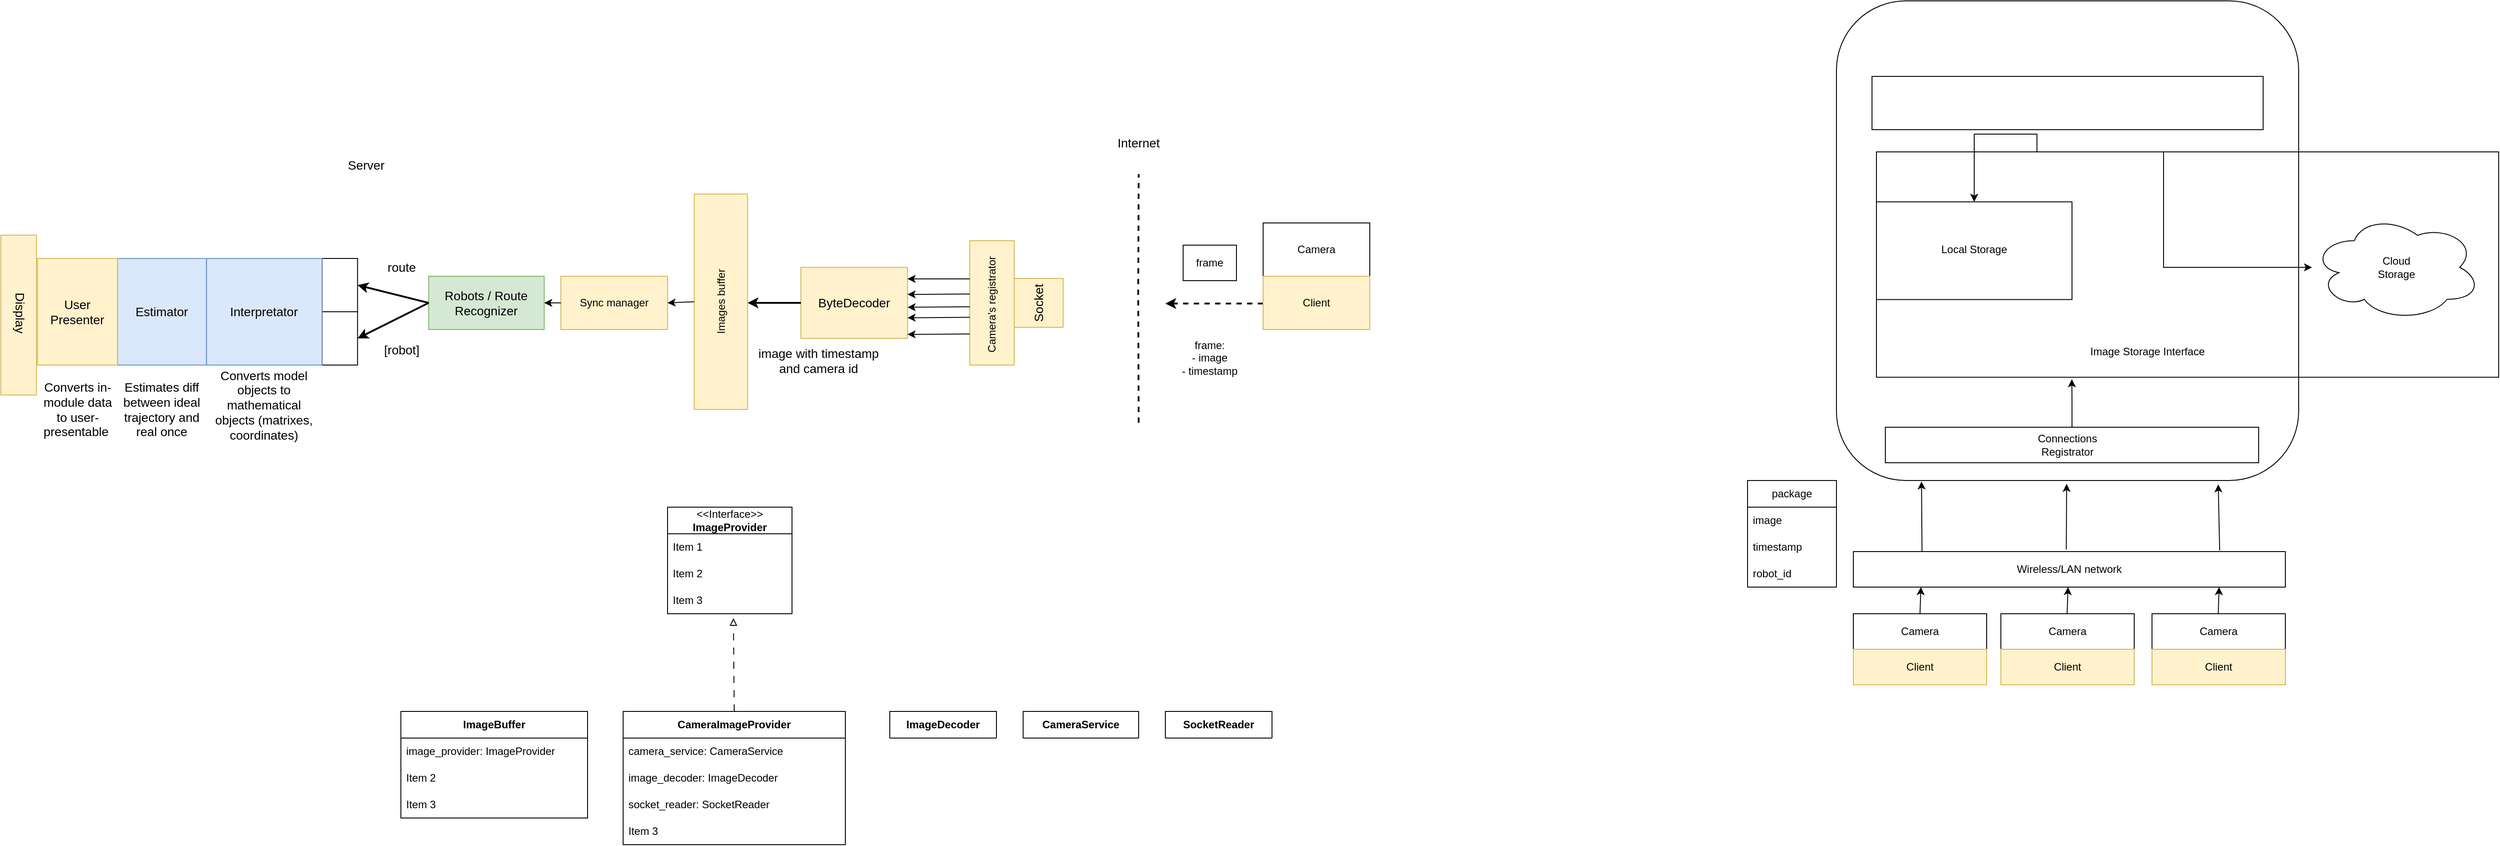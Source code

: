 <mxfile version="21.1.2" type="github">
  <diagram id="1c3a3Ne5sWxcKdT_-n9J" name="Page-1">
    <mxGraphModel dx="2261" dy="1996" grid="1" gridSize="10" guides="1" tooltips="1" connect="1" arrows="1" fold="1" page="1" pageScale="1" pageWidth="827" pageHeight="1169" math="0" shadow="0">
      <root>
        <mxCell id="0" />
        <mxCell id="1" parent="0" />
        <mxCell id="gdSRfwR2-Zda05xjYu1--1" value="Camera" style="rounded=0;whiteSpace=wrap;html=1;" parent="1" vertex="1">
          <mxGeometry x="840" y="230" width="120" height="60" as="geometry" />
        </mxCell>
        <mxCell id="gdSRfwR2-Zda05xjYu1--2" value="" style="endArrow=none;dashed=1;html=1;rounded=0;strokeWidth=2;" parent="1" edge="1">
          <mxGeometry width="50" height="50" relative="1" as="geometry">
            <mxPoint x="700" y="455" as="sourcePoint" />
            <mxPoint x="700" y="175" as="targetPoint" />
            <Array as="points">
              <mxPoint x="699.5" y="311.25" />
            </Array>
          </mxGeometry>
        </mxCell>
        <mxCell id="gdSRfwR2-Zda05xjYu1--3" value="Internet" style="text;html=1;strokeColor=none;fillColor=none;align=center;verticalAlign=middle;whiteSpace=wrap;rounded=0;fontSize=14;" parent="1" vertex="1">
          <mxGeometry x="670" y="125" width="60" height="30" as="geometry" />
        </mxCell>
        <mxCell id="gdSRfwR2-Zda05xjYu1--4" value="Socket" style="whiteSpace=wrap;html=1;aspect=fixed;fontSize=14;fillColor=#fff2cc;rotation=-90;strokeColor=#d6b656;" parent="1" vertex="1">
          <mxGeometry x="560" y="292.5" width="55" height="55" as="geometry" />
        </mxCell>
        <mxCell id="gdSRfwR2-Zda05xjYu1--6" value="Server" style="text;html=1;strokeColor=none;fillColor=none;align=center;verticalAlign=middle;whiteSpace=wrap;rounded=0;fontSize=14;" parent="1" vertex="1">
          <mxGeometry x="-198.75" y="150" width="60" height="30" as="geometry" />
        </mxCell>
        <mxCell id="gdSRfwR2-Zda05xjYu1--7" value="" style="endArrow=classic;html=1;strokeWidth=2;fontSize=14;rounded=0;dashed=1;" parent="1" edge="1">
          <mxGeometry width="50" height="50" relative="1" as="geometry">
            <mxPoint x="840" y="320.75" as="sourcePoint" />
            <mxPoint x="730" y="320.75" as="targetPoint" />
            <Array as="points">
              <mxPoint x="780" y="320.75" />
            </Array>
          </mxGeometry>
        </mxCell>
        <mxCell id="gdSRfwR2-Zda05xjYu1--9" value="ByteDecoder" style="rounded=0;whiteSpace=wrap;html=1;fontSize=14;fillColor=#fff2cc;strokeColor=#d6b656;" parent="1" vertex="1">
          <mxGeometry x="320" y="280" width="120" height="80" as="geometry" />
        </mxCell>
        <mxCell id="gdSRfwR2-Zda05xjYu1--10" style="edgeStyle=orthogonalEdgeStyle;rounded=0;orthogonalLoop=1;jettySize=auto;html=1;exitX=0.5;exitY=1;exitDx=0;exitDy=0;dashed=1;strokeWidth=2;fontSize=14;" parent="1" source="gdSRfwR2-Zda05xjYu1--9" target="gdSRfwR2-Zda05xjYu1--9" edge="1">
          <mxGeometry relative="1" as="geometry" />
        </mxCell>
        <mxCell id="gdSRfwR2-Zda05xjYu1--14" value="" style="endArrow=classic;html=1;rounded=0;strokeWidth=2;fontSize=14;exitX=0;exitY=0.5;exitDx=0;exitDy=0;" parent="1" source="gdSRfwR2-Zda05xjYu1--9" edge="1">
          <mxGeometry width="50" height="50" relative="1" as="geometry">
            <mxPoint x="110" y="350" as="sourcePoint" />
            <mxPoint x="260" y="320" as="targetPoint" />
          </mxGeometry>
        </mxCell>
        <mxCell id="gdSRfwR2-Zda05xjYu1--15" value="Robots&amp;nbsp;/ Route&lt;br&gt;Recognizer" style="rounded=0;whiteSpace=wrap;html=1;fontSize=14;fillColor=#d5e8d4;strokeColor=#82b366;" parent="1" vertex="1">
          <mxGeometry x="-98.75" y="290" width="130" height="60" as="geometry" />
        </mxCell>
        <mxCell id="gdSRfwR2-Zda05xjYu1--16" value="image with timestamp and camera id" style="text;html=1;strokeColor=none;fillColor=none;align=center;verticalAlign=middle;whiteSpace=wrap;rounded=0;fontSize=14;rotation=0;" parent="1" vertex="1">
          <mxGeometry x="260" y="370" width="160" height="30" as="geometry" />
        </mxCell>
        <mxCell id="gdSRfwR2-Zda05xjYu1--19" value="" style="endArrow=classic;html=1;rounded=0;strokeWidth=2;fontSize=14;exitX=0;exitY=0.5;exitDx=0;exitDy=0;entryX=1;entryY=0.5;entryDx=0;entryDy=0;" parent="1" source="gdSRfwR2-Zda05xjYu1--15" target="gdSRfwR2-Zda05xjYu1--20" edge="1">
          <mxGeometry width="50" height="50" relative="1" as="geometry">
            <mxPoint x="-218.75" y="360" as="sourcePoint" />
            <mxPoint x="-168.75" y="310" as="targetPoint" />
          </mxGeometry>
        </mxCell>
        <mxCell id="gdSRfwR2-Zda05xjYu1--20" value="" style="rounded=0;whiteSpace=wrap;html=1;fontSize=14;fillColor=none;" parent="1" vertex="1">
          <mxGeometry x="-218.75" y="270" width="40" height="60" as="geometry" />
        </mxCell>
        <mxCell id="gdSRfwR2-Zda05xjYu1--21" value="" style="rounded=0;whiteSpace=wrap;html=1;fontSize=14;fillColor=none;" parent="1" vertex="1">
          <mxGeometry x="-218.75" y="330" width="40" height="60" as="geometry" />
        </mxCell>
        <mxCell id="gdSRfwR2-Zda05xjYu1--22" value="" style="endArrow=classic;html=1;rounded=0;strokeWidth=2;fontSize=14;exitX=0;exitY=0.5;exitDx=0;exitDy=0;entryX=1;entryY=0.5;entryDx=0;entryDy=0;" parent="1" source="gdSRfwR2-Zda05xjYu1--15" target="gdSRfwR2-Zda05xjYu1--21" edge="1">
          <mxGeometry width="50" height="50" relative="1" as="geometry">
            <mxPoint x="-218.75" y="360" as="sourcePoint" />
            <mxPoint x="-168.75" y="310" as="targetPoint" />
          </mxGeometry>
        </mxCell>
        <mxCell id="gdSRfwR2-Zda05xjYu1--23" value="[robot]" style="text;html=1;strokeColor=none;fillColor=none;align=center;verticalAlign=middle;whiteSpace=wrap;rounded=0;fontSize=14;" parent="1" vertex="1">
          <mxGeometry x="-158.75" y="357.5" width="60" height="30" as="geometry" />
        </mxCell>
        <mxCell id="gdSRfwR2-Zda05xjYu1--24" value="route" style="text;html=1;strokeColor=none;fillColor=none;align=center;verticalAlign=middle;whiteSpace=wrap;rounded=0;fontSize=14;" parent="1" vertex="1">
          <mxGeometry x="-158.75" y="265" width="60" height="30" as="geometry" />
        </mxCell>
        <mxCell id="gdSRfwR2-Zda05xjYu1--25" value="Interpretator" style="rounded=0;whiteSpace=wrap;html=1;fontSize=14;fillColor=#dae8fc;strokeColor=#6c8ebf;" parent="1" vertex="1">
          <mxGeometry x="-348.75" y="270" width="130" height="120" as="geometry" />
        </mxCell>
        <mxCell id="gdSRfwR2-Zda05xjYu1--26" value="Converts model objects to mathematical objects (matrixes, coordinates)" style="text;html=1;strokeColor=none;fillColor=none;align=center;verticalAlign=middle;whiteSpace=wrap;rounded=0;fontSize=14;" parent="1" vertex="1">
          <mxGeometry x="-348.75" y="380" width="130" height="110" as="geometry" />
        </mxCell>
        <mxCell id="gdSRfwR2-Zda05xjYu1--27" value="" style="rounded=0;whiteSpace=wrap;html=1;fontSize=14;fillColor=#dae8fc;strokeColor=#6c8ebf;" parent="1" vertex="1">
          <mxGeometry x="-448.75" y="270" width="100" height="120" as="geometry" />
        </mxCell>
        <mxCell id="gdSRfwR2-Zda05xjYu1--28" value="Estimator" style="text;html=1;strokeColor=none;fillColor=none;align=center;verticalAlign=middle;whiteSpace=wrap;rounded=0;fontSize=14;" parent="1" vertex="1">
          <mxGeometry x="-428.75" y="315" width="60" height="30" as="geometry" />
        </mxCell>
        <mxCell id="gdSRfwR2-Zda05xjYu1--29" value="Estimates diff between ideal trajectory and real once" style="text;html=1;strokeColor=none;fillColor=none;align=center;verticalAlign=middle;whiteSpace=wrap;rounded=0;fontSize=14;" parent="1" vertex="1">
          <mxGeometry x="-448.75" y="400" width="100" height="80" as="geometry" />
        </mxCell>
        <mxCell id="gdSRfwR2-Zda05xjYu1--30" value="User&lt;br&gt;Presenter" style="rounded=0;whiteSpace=wrap;html=1;fontSize=14;fillColor=#fff2cc;strokeColor=#d6b656;" parent="1" vertex="1">
          <mxGeometry x="-538.75" y="270" width="90" height="120" as="geometry" />
        </mxCell>
        <mxCell id="gdSRfwR2-Zda05xjYu1--32" value="" style="rounded=0;whiteSpace=wrap;html=1;fontSize=14;fillColor=#fff2cc;strokeColor=#d6b656;" parent="1" vertex="1">
          <mxGeometry x="-580" y="243.75" width="40" height="180" as="geometry" />
        </mxCell>
        <mxCell id="gdSRfwR2-Zda05xjYu1--35" value="Display" style="text;html=1;strokeColor=none;fillColor=none;align=center;verticalAlign=middle;whiteSpace=wrap;rounded=0;fontSize=14;rotation=90;" parent="1" vertex="1">
          <mxGeometry x="-650" y="316.25" width="182.5" height="30" as="geometry" />
        </mxCell>
        <mxCell id="gdSRfwR2-Zda05xjYu1--36" value="Converts in-module data to user-presentable&amp;nbsp;" style="text;html=1;strokeColor=none;fillColor=none;align=center;verticalAlign=middle;whiteSpace=wrap;rounded=0;fontSize=14;" parent="1" vertex="1">
          <mxGeometry x="-528.12" y="400" width="68.75" height="80" as="geometry" />
        </mxCell>
        <mxCell id="fbBy95R8mquqIEM03Fjc-1" value="Client" style="rounded=0;whiteSpace=wrap;html=1;fillColor=#fff2cc;strokeColor=#d6b656;" parent="1" vertex="1">
          <mxGeometry x="840" y="290" width="120" height="60" as="geometry" />
        </mxCell>
        <mxCell id="fbBy95R8mquqIEM03Fjc-2" value="Camera&#39;s registrator&amp;nbsp;" style="rounded=0;whiteSpace=wrap;html=1;rotation=-90;fillColor=#fff2cc;strokeColor=#d6b656;" parent="1" vertex="1">
          <mxGeometry x="465" y="295" width="140" height="50" as="geometry" />
        </mxCell>
        <mxCell id="fbBy95R8mquqIEM03Fjc-3" value="Images buffer" style="rounded=0;whiteSpace=wrap;html=1;rotation=-90;fillColor=#fff2cc;strokeColor=#d6b656;" parent="1" vertex="1">
          <mxGeometry x="108.75" y="288.75" width="242.5" height="60" as="geometry" />
        </mxCell>
        <mxCell id="fbBy95R8mquqIEM03Fjc-4" value="Sync manager" style="rounded=0;whiteSpace=wrap;html=1;rotation=0;fillColor=#fff2cc;strokeColor=#d6b656;" parent="1" vertex="1">
          <mxGeometry x="50" y="290" width="120" height="60" as="geometry" />
        </mxCell>
        <mxCell id="_ftnjJTq1J7DcT885IHt-4" value="frame" style="rounded=0;whiteSpace=wrap;html=1;" parent="1" vertex="1">
          <mxGeometry x="750" y="255" width="60" height="40" as="geometry" />
        </mxCell>
        <mxCell id="_ftnjJTq1J7DcT885IHt-5" value="frame:&lt;br&gt;- image&lt;br&gt;- timestamp" style="text;html=1;strokeColor=none;fillColor=none;align=center;verticalAlign=middle;whiteSpace=wrap;rounded=0;" parent="1" vertex="1">
          <mxGeometry x="730" y="330" width="100" height="103.75" as="geometry" />
        </mxCell>
        <mxCell id="_ftnjJTq1J7DcT885IHt-8" value="" style="endArrow=classic;html=1;rounded=0;" parent="1" edge="1">
          <mxGeometry width="50" height="50" relative="1" as="geometry">
            <mxPoint x="510" y="293" as="sourcePoint" />
            <mxPoint x="440" y="293" as="targetPoint" />
          </mxGeometry>
        </mxCell>
        <mxCell id="_ftnjJTq1J7DcT885IHt-13" value="" style="endArrow=classic;html=1;rounded=0;exitX=0.75;exitY=0;exitDx=0;exitDy=0;" parent="1" edge="1">
          <mxGeometry width="50" height="50" relative="1" as="geometry">
            <mxPoint x="510" y="310" as="sourcePoint" />
            <mxPoint x="440" y="310.5" as="targetPoint" />
          </mxGeometry>
        </mxCell>
        <mxCell id="_ftnjJTq1J7DcT885IHt-14" value="" style="endArrow=classic;html=1;rounded=0;exitX=0.75;exitY=0;exitDx=0;exitDy=0;" parent="1" edge="1">
          <mxGeometry width="50" height="50" relative="1" as="geometry">
            <mxPoint x="510" y="324.41" as="sourcePoint" />
            <mxPoint x="440" y="324.91" as="targetPoint" />
          </mxGeometry>
        </mxCell>
        <mxCell id="_ftnjJTq1J7DcT885IHt-15" value="" style="endArrow=classic;html=1;rounded=0;exitX=0.75;exitY=0;exitDx=0;exitDy=0;" parent="1" edge="1">
          <mxGeometry width="50" height="50" relative="1" as="geometry">
            <mxPoint x="510" y="336.25" as="sourcePoint" />
            <mxPoint x="440" y="336.75" as="targetPoint" />
          </mxGeometry>
        </mxCell>
        <mxCell id="_ftnjJTq1J7DcT885IHt-16" value="" style="endArrow=classic;html=1;rounded=0;exitX=0.75;exitY=0;exitDx=0;exitDy=0;" parent="1" edge="1">
          <mxGeometry width="50" height="50" relative="1" as="geometry">
            <mxPoint x="510" y="355.0" as="sourcePoint" />
            <mxPoint x="440" y="355.5" as="targetPoint" />
          </mxGeometry>
        </mxCell>
        <mxCell id="_ftnjJTq1J7DcT885IHt-22" value="" style="endArrow=classic;html=1;rounded=0;exitX=0.5;exitY=0;exitDx=0;exitDy=0;entryX=1;entryY=0.5;entryDx=0;entryDy=0;" parent="1" source="fbBy95R8mquqIEM03Fjc-3" target="fbBy95R8mquqIEM03Fjc-4" edge="1">
          <mxGeometry width="50" height="50" relative="1" as="geometry">
            <mxPoint x="210" y="460" as="sourcePoint" />
            <mxPoint x="260" y="410" as="targetPoint" />
          </mxGeometry>
        </mxCell>
        <mxCell id="_ftnjJTq1J7DcT885IHt-23" value="" style="endArrow=classic;html=1;rounded=0;exitX=0;exitY=0.5;exitDx=0;exitDy=0;entryX=1;entryY=0.5;entryDx=0;entryDy=0;" parent="1" source="fbBy95R8mquqIEM03Fjc-4" target="gdSRfwR2-Zda05xjYu1--15" edge="1">
          <mxGeometry width="50" height="50" relative="1" as="geometry">
            <mxPoint x="210" y="460" as="sourcePoint" />
            <mxPoint x="260" y="410" as="targetPoint" />
          </mxGeometry>
        </mxCell>
        <mxCell id="wx99u-is4_1wThuH9Zfa-21" value="&lt;b&gt;SocketReader&lt;/b&gt;" style="swimlane;fontStyle=0;childLayout=stackLayout;horizontal=1;startSize=30;horizontalStack=0;resizeParent=1;resizeParentMax=0;resizeLast=0;collapsible=1;marginBottom=0;whiteSpace=wrap;html=1;" parent="1" vertex="1" collapsed="1">
          <mxGeometry x="730" y="780" width="120" height="30" as="geometry">
            <mxRectangle x="730" y="780" width="165" height="90" as="alternateBounds" />
          </mxGeometry>
        </mxCell>
        <mxCell id="wx99u-is4_1wThuH9Zfa-23" value="Item 2" style="text;strokeColor=none;fillColor=none;align=left;verticalAlign=middle;spacingLeft=4;spacingRight=4;overflow=hidden;points=[[0,0.5],[1,0.5]];portConstraint=eastwest;rotatable=0;whiteSpace=wrap;html=1;" parent="wx99u-is4_1wThuH9Zfa-21" vertex="1">
          <mxGeometry y="30" width="165" height="30" as="geometry" />
        </mxCell>
        <mxCell id="wx99u-is4_1wThuH9Zfa-24" value="Item 3" style="text;strokeColor=none;fillColor=none;align=left;verticalAlign=middle;spacingLeft=4;spacingRight=4;overflow=hidden;points=[[0,0.5],[1,0.5]];portConstraint=eastwest;rotatable=0;whiteSpace=wrap;html=1;" parent="wx99u-is4_1wThuH9Zfa-21" vertex="1">
          <mxGeometry y="60" width="165" height="30" as="geometry" />
        </mxCell>
        <mxCell id="wx99u-is4_1wThuH9Zfa-33" value="&lt;b&gt;CameraImageProvider&lt;/b&gt;" style="swimlane;fontStyle=0;childLayout=stackLayout;horizontal=1;startSize=30;horizontalStack=0;resizeParent=1;resizeParentMax=0;resizeLast=0;collapsible=1;marginBottom=0;whiteSpace=wrap;html=1;" parent="1" vertex="1">
          <mxGeometry x="120" y="780" width="250" height="150" as="geometry" />
        </mxCell>
        <mxCell id="wx99u-is4_1wThuH9Zfa-22" value="camera_service: CameraService" style="text;strokeColor=none;fillColor=none;align=left;verticalAlign=middle;spacingLeft=4;spacingRight=4;overflow=hidden;points=[[0,0.5],[1,0.5]];portConstraint=eastwest;rotatable=0;whiteSpace=wrap;html=1;" parent="wx99u-is4_1wThuH9Zfa-33" vertex="1">
          <mxGeometry y="30" width="250" height="30" as="geometry" />
        </mxCell>
        <mxCell id="wx99u-is4_1wThuH9Zfa-34" value="image_decoder: ImageDecoder" style="text;strokeColor=none;fillColor=none;align=left;verticalAlign=middle;spacingLeft=4;spacingRight=4;overflow=hidden;points=[[0,0.5],[1,0.5]];portConstraint=eastwest;rotatable=0;whiteSpace=wrap;html=1;" parent="wx99u-is4_1wThuH9Zfa-33" vertex="1">
          <mxGeometry y="60" width="250" height="30" as="geometry" />
        </mxCell>
        <mxCell id="wx99u-is4_1wThuH9Zfa-35" value="socket_reader: SocketReader&amp;nbsp;" style="text;strokeColor=none;fillColor=none;align=left;verticalAlign=middle;spacingLeft=4;spacingRight=4;overflow=hidden;points=[[0,0.5],[1,0.5]];portConstraint=eastwest;rotatable=0;whiteSpace=wrap;html=1;" parent="wx99u-is4_1wThuH9Zfa-33" vertex="1">
          <mxGeometry y="90" width="250" height="30" as="geometry" />
        </mxCell>
        <mxCell id="wx99u-is4_1wThuH9Zfa-36" value="Item 3" style="text;strokeColor=none;fillColor=none;align=left;verticalAlign=middle;spacingLeft=4;spacingRight=4;overflow=hidden;points=[[0,0.5],[1,0.5]];portConstraint=eastwest;rotatable=0;whiteSpace=wrap;html=1;" parent="wx99u-is4_1wThuH9Zfa-33" vertex="1">
          <mxGeometry y="120" width="250" height="30" as="geometry" />
        </mxCell>
        <mxCell id="wx99u-is4_1wThuH9Zfa-37" value="&amp;lt;&amp;lt;Interface&amp;gt;&amp;gt;&lt;br&gt;&lt;b&gt;ImageProvider&lt;/b&gt;" style="swimlane;fontStyle=0;childLayout=stackLayout;horizontal=1;startSize=30;horizontalStack=0;resizeParent=1;resizeParentMax=0;resizeLast=0;collapsible=1;marginBottom=0;whiteSpace=wrap;html=1;" parent="1" vertex="1">
          <mxGeometry x="170" y="550" width="140" height="120" as="geometry" />
        </mxCell>
        <mxCell id="wx99u-is4_1wThuH9Zfa-38" value="Item 1" style="text;strokeColor=none;fillColor=none;align=left;verticalAlign=middle;spacingLeft=4;spacingRight=4;overflow=hidden;points=[[0,0.5],[1,0.5]];portConstraint=eastwest;rotatable=0;whiteSpace=wrap;html=1;" parent="wx99u-is4_1wThuH9Zfa-37" vertex="1">
          <mxGeometry y="30" width="140" height="30" as="geometry" />
        </mxCell>
        <mxCell id="wx99u-is4_1wThuH9Zfa-39" value="Item 2" style="text;strokeColor=none;fillColor=none;align=left;verticalAlign=middle;spacingLeft=4;spacingRight=4;overflow=hidden;points=[[0,0.5],[1,0.5]];portConstraint=eastwest;rotatable=0;whiteSpace=wrap;html=1;" parent="wx99u-is4_1wThuH9Zfa-37" vertex="1">
          <mxGeometry y="60" width="140" height="30" as="geometry" />
        </mxCell>
        <mxCell id="wx99u-is4_1wThuH9Zfa-40" value="Item 3" style="text;strokeColor=none;fillColor=none;align=left;verticalAlign=middle;spacingLeft=4;spacingRight=4;overflow=hidden;points=[[0,0.5],[1,0.5]];portConstraint=eastwest;rotatable=0;whiteSpace=wrap;html=1;" parent="wx99u-is4_1wThuH9Zfa-37" vertex="1">
          <mxGeometry y="90" width="140" height="30" as="geometry" />
        </mxCell>
        <mxCell id="wx99u-is4_1wThuH9Zfa-41" value="&lt;b&gt;ImageDecoder&lt;/b&gt;" style="swimlane;fontStyle=0;childLayout=stackLayout;horizontal=1;startSize=30;horizontalStack=0;resizeParent=1;resizeParentMax=0;resizeLast=0;collapsible=1;marginBottom=0;whiteSpace=wrap;html=1;" parent="1" vertex="1" collapsed="1">
          <mxGeometry x="420" y="780" width="120" height="30" as="geometry">
            <mxRectangle x="420" y="780" width="140" height="120" as="alternateBounds" />
          </mxGeometry>
        </mxCell>
        <mxCell id="wx99u-is4_1wThuH9Zfa-42" value="Item 1" style="text;strokeColor=none;fillColor=none;align=left;verticalAlign=middle;spacingLeft=4;spacingRight=4;overflow=hidden;points=[[0,0.5],[1,0.5]];portConstraint=eastwest;rotatable=0;whiteSpace=wrap;html=1;" parent="wx99u-is4_1wThuH9Zfa-41" vertex="1">
          <mxGeometry y="30" width="140" height="30" as="geometry" />
        </mxCell>
        <mxCell id="wx99u-is4_1wThuH9Zfa-43" value="Item 2" style="text;strokeColor=none;fillColor=none;align=left;verticalAlign=middle;spacingLeft=4;spacingRight=4;overflow=hidden;points=[[0,0.5],[1,0.5]];portConstraint=eastwest;rotatable=0;whiteSpace=wrap;html=1;" parent="wx99u-is4_1wThuH9Zfa-41" vertex="1">
          <mxGeometry y="60" width="140" height="30" as="geometry" />
        </mxCell>
        <mxCell id="wx99u-is4_1wThuH9Zfa-44" value="Item 3" style="text;strokeColor=none;fillColor=none;align=left;verticalAlign=middle;spacingLeft=4;spacingRight=4;overflow=hidden;points=[[0,0.5],[1,0.5]];portConstraint=eastwest;rotatable=0;whiteSpace=wrap;html=1;" parent="wx99u-is4_1wThuH9Zfa-41" vertex="1">
          <mxGeometry y="90" width="140" height="30" as="geometry" />
        </mxCell>
        <mxCell id="wx99u-is4_1wThuH9Zfa-45" value="&lt;b&gt;CameraService&lt;/b&gt;" style="swimlane;fontStyle=0;childLayout=stackLayout;horizontal=1;startSize=30;horizontalStack=0;resizeParent=1;resizeParentMax=0;resizeLast=0;collapsible=1;marginBottom=0;whiteSpace=wrap;html=1;" parent="1" vertex="1" collapsed="1">
          <mxGeometry x="570" y="780" width="130" height="30" as="geometry">
            <mxRectangle x="570" y="780" width="140" height="120" as="alternateBounds" />
          </mxGeometry>
        </mxCell>
        <mxCell id="wx99u-is4_1wThuH9Zfa-46" value="Item 1" style="text;strokeColor=none;fillColor=none;align=left;verticalAlign=middle;spacingLeft=4;spacingRight=4;overflow=hidden;points=[[0,0.5],[1,0.5]];portConstraint=eastwest;rotatable=0;whiteSpace=wrap;html=1;" parent="wx99u-is4_1wThuH9Zfa-45" vertex="1">
          <mxGeometry y="30" width="140" height="30" as="geometry" />
        </mxCell>
        <mxCell id="wx99u-is4_1wThuH9Zfa-47" value="Item 2" style="text;strokeColor=none;fillColor=none;align=left;verticalAlign=middle;spacingLeft=4;spacingRight=4;overflow=hidden;points=[[0,0.5],[1,0.5]];portConstraint=eastwest;rotatable=0;whiteSpace=wrap;html=1;" parent="wx99u-is4_1wThuH9Zfa-45" vertex="1">
          <mxGeometry y="60" width="140" height="30" as="geometry" />
        </mxCell>
        <mxCell id="wx99u-is4_1wThuH9Zfa-48" value="Item 3" style="text;strokeColor=none;fillColor=none;align=left;verticalAlign=middle;spacingLeft=4;spacingRight=4;overflow=hidden;points=[[0,0.5],[1,0.5]];portConstraint=eastwest;rotatable=0;whiteSpace=wrap;html=1;" parent="wx99u-is4_1wThuH9Zfa-45" vertex="1">
          <mxGeometry y="90" width="140" height="30" as="geometry" />
        </mxCell>
        <mxCell id="wx99u-is4_1wThuH9Zfa-49" value="" style="endArrow=block;html=1;rounded=0;exitX=0.5;exitY=0;exitDx=0;exitDy=0;dashed=1;dashPattern=8 8;endFill=0;entryX=0.529;entryY=1.167;entryDx=0;entryDy=0;entryPerimeter=0;" parent="1" source="wx99u-is4_1wThuH9Zfa-33" target="wx99u-is4_1wThuH9Zfa-40" edge="1">
          <mxGeometry width="50" height="50" relative="1" as="geometry">
            <mxPoint x="500" y="760" as="sourcePoint" />
            <mxPoint x="190" y="670" as="targetPoint" />
          </mxGeometry>
        </mxCell>
        <mxCell id="wx99u-is4_1wThuH9Zfa-50" value="&lt;b&gt;ImageBuffer&lt;/b&gt;" style="swimlane;fontStyle=0;childLayout=stackLayout;horizontal=1;startSize=30;horizontalStack=0;resizeParent=1;resizeParentMax=0;resizeLast=0;collapsible=1;marginBottom=0;whiteSpace=wrap;html=1;" parent="1" vertex="1">
          <mxGeometry x="-130" y="780" width="210" height="120" as="geometry" />
        </mxCell>
        <mxCell id="wx99u-is4_1wThuH9Zfa-51" value="image_provider: ImageProvider" style="text;strokeColor=none;fillColor=none;align=left;verticalAlign=middle;spacingLeft=4;spacingRight=4;overflow=hidden;points=[[0,0.5],[1,0.5]];portConstraint=eastwest;rotatable=0;whiteSpace=wrap;html=1;" parent="wx99u-is4_1wThuH9Zfa-50" vertex="1">
          <mxGeometry y="30" width="210" height="30" as="geometry" />
        </mxCell>
        <mxCell id="wx99u-is4_1wThuH9Zfa-52" value="Item 2" style="text;strokeColor=none;fillColor=none;align=left;verticalAlign=middle;spacingLeft=4;spacingRight=4;overflow=hidden;points=[[0,0.5],[1,0.5]];portConstraint=eastwest;rotatable=0;whiteSpace=wrap;html=1;" parent="wx99u-is4_1wThuH9Zfa-50" vertex="1">
          <mxGeometry y="60" width="210" height="30" as="geometry" />
        </mxCell>
        <mxCell id="wx99u-is4_1wThuH9Zfa-53" value="Item 3" style="text;strokeColor=none;fillColor=none;align=left;verticalAlign=middle;spacingLeft=4;spacingRight=4;overflow=hidden;points=[[0,0.5],[1,0.5]];portConstraint=eastwest;rotatable=0;whiteSpace=wrap;html=1;" parent="wx99u-is4_1wThuH9Zfa-50" vertex="1">
          <mxGeometry y="90" width="210" height="30" as="geometry" />
        </mxCell>
        <mxCell id="ZjCnevx82HWG5ks_SKBf-7" value="" style="group" vertex="1" connectable="0" parent="1">
          <mxGeometry x="1504" y="670" width="150" height="80" as="geometry" />
        </mxCell>
        <mxCell id="ZjCnevx82HWG5ks_SKBf-3" value="Camera" style="rounded=0;whiteSpace=wrap;html=1;" vertex="1" parent="ZjCnevx82HWG5ks_SKBf-7">
          <mxGeometry width="150" height="40" as="geometry" />
        </mxCell>
        <mxCell id="ZjCnevx82HWG5ks_SKBf-4" value="Client" style="rounded=0;whiteSpace=wrap;html=1;fillColor=#fff2cc;strokeColor=#d6b656;" vertex="1" parent="ZjCnevx82HWG5ks_SKBf-7">
          <mxGeometry y="40" width="150" height="40" as="geometry" />
        </mxCell>
        <mxCell id="ZjCnevx82HWG5ks_SKBf-8" value="" style="group" vertex="1" connectable="0" parent="1">
          <mxGeometry x="1670" y="670" width="150" height="80" as="geometry" />
        </mxCell>
        <mxCell id="ZjCnevx82HWG5ks_SKBf-1" value="Camera" style="rounded=0;whiteSpace=wrap;html=1;" vertex="1" parent="ZjCnevx82HWG5ks_SKBf-8">
          <mxGeometry width="150" height="40" as="geometry" />
        </mxCell>
        <mxCell id="ZjCnevx82HWG5ks_SKBf-2" value="Client" style="rounded=0;whiteSpace=wrap;html=1;fillColor=#fff2cc;strokeColor=#d6b656;" vertex="1" parent="ZjCnevx82HWG5ks_SKBf-8">
          <mxGeometry y="40" width="150" height="40" as="geometry" />
        </mxCell>
        <mxCell id="ZjCnevx82HWG5ks_SKBf-9" value="" style="group" vertex="1" connectable="0" parent="1">
          <mxGeometry x="1840" y="670" width="150" height="80" as="geometry" />
        </mxCell>
        <mxCell id="ZjCnevx82HWG5ks_SKBf-5" value="Camera" style="rounded=0;whiteSpace=wrap;html=1;" vertex="1" parent="ZjCnevx82HWG5ks_SKBf-9">
          <mxGeometry width="150" height="40" as="geometry" />
        </mxCell>
        <mxCell id="ZjCnevx82HWG5ks_SKBf-6" value="Client" style="rounded=0;whiteSpace=wrap;html=1;fillColor=#fff2cc;strokeColor=#d6b656;" vertex="1" parent="ZjCnevx82HWG5ks_SKBf-9">
          <mxGeometry y="40" width="150" height="40" as="geometry" />
        </mxCell>
        <mxCell id="ZjCnevx82HWG5ks_SKBf-10" value="Wireless/LAN network" style="rounded=0;whiteSpace=wrap;html=1;" vertex="1" parent="1">
          <mxGeometry x="1504" y="600" width="486" height="40" as="geometry" />
        </mxCell>
        <mxCell id="ZjCnevx82HWG5ks_SKBf-11" value="" style="rounded=1;whiteSpace=wrap;html=1;fillColor=none;" vertex="1" parent="1">
          <mxGeometry x="1485" y="-20" width="520" height="540" as="geometry" />
        </mxCell>
        <mxCell id="ZjCnevx82HWG5ks_SKBf-14" value="" style="endArrow=classic;html=1;rounded=0;exitX=0.5;exitY=0;exitDx=0;exitDy=0;" edge="1" parent="1" source="ZjCnevx82HWG5ks_SKBf-3">
          <mxGeometry width="50" height="50" relative="1" as="geometry">
            <mxPoint x="1660" y="630" as="sourcePoint" />
            <mxPoint x="1580" y="640" as="targetPoint" />
          </mxGeometry>
        </mxCell>
        <mxCell id="ZjCnevx82HWG5ks_SKBf-15" value="" style="endArrow=classic;html=1;rounded=0;exitX=0.5;exitY=0;exitDx=0;exitDy=0;" edge="1" parent="1">
          <mxGeometry width="50" height="50" relative="1" as="geometry">
            <mxPoint x="1914.5" y="670" as="sourcePoint" />
            <mxPoint x="1915.5" y="640" as="targetPoint" />
          </mxGeometry>
        </mxCell>
        <mxCell id="ZjCnevx82HWG5ks_SKBf-16" value="" style="endArrow=classic;html=1;rounded=0;exitX=0.5;exitY=0;exitDx=0;exitDy=0;" edge="1" parent="1">
          <mxGeometry width="50" height="50" relative="1" as="geometry">
            <mxPoint x="1744.5" y="670" as="sourcePoint" />
            <mxPoint x="1745.5" y="640" as="targetPoint" />
          </mxGeometry>
        </mxCell>
        <mxCell id="ZjCnevx82HWG5ks_SKBf-17" value="package" style="swimlane;fontStyle=0;childLayout=stackLayout;horizontal=1;startSize=30;horizontalStack=0;resizeParent=1;resizeParentMax=0;resizeLast=0;collapsible=1;marginBottom=0;whiteSpace=wrap;html=1;" vertex="1" parent="1">
          <mxGeometry x="1385" y="520" width="100" height="120" as="geometry" />
        </mxCell>
        <mxCell id="ZjCnevx82HWG5ks_SKBf-18" value="image" style="text;strokeColor=none;fillColor=none;align=left;verticalAlign=middle;spacingLeft=4;spacingRight=4;overflow=hidden;points=[[0,0.5],[1,0.5]];portConstraint=eastwest;rotatable=0;whiteSpace=wrap;html=1;" vertex="1" parent="ZjCnevx82HWG5ks_SKBf-17">
          <mxGeometry y="30" width="100" height="30" as="geometry" />
        </mxCell>
        <mxCell id="ZjCnevx82HWG5ks_SKBf-19" value="timestamp" style="text;strokeColor=none;fillColor=none;align=left;verticalAlign=middle;spacingLeft=4;spacingRight=4;overflow=hidden;points=[[0,0.5],[1,0.5]];portConstraint=eastwest;rotatable=0;whiteSpace=wrap;html=1;" vertex="1" parent="ZjCnevx82HWG5ks_SKBf-17">
          <mxGeometry y="60" width="100" height="30" as="geometry" />
        </mxCell>
        <mxCell id="ZjCnevx82HWG5ks_SKBf-20" value="robot_id" style="text;strokeColor=none;fillColor=none;align=left;verticalAlign=middle;spacingLeft=4;spacingRight=4;overflow=hidden;points=[[0,0.5],[1,0.5]];portConstraint=eastwest;rotatable=0;whiteSpace=wrap;html=1;" vertex="1" parent="ZjCnevx82HWG5ks_SKBf-17">
          <mxGeometry y="90" width="100" height="30" as="geometry" />
        </mxCell>
        <mxCell id="ZjCnevx82HWG5ks_SKBf-21" value="" style="endArrow=classic;html=1;rounded=0;exitX=0.159;exitY=0;exitDx=0;exitDy=0;exitPerimeter=0;entryX=0.184;entryY=1.002;entryDx=0;entryDy=0;entryPerimeter=0;" edge="1" parent="1" source="ZjCnevx82HWG5ks_SKBf-10" target="ZjCnevx82HWG5ks_SKBf-11">
          <mxGeometry width="50" height="50" relative="1" as="geometry">
            <mxPoint x="1770" y="550" as="sourcePoint" />
            <mxPoint x="1820" y="500" as="targetPoint" />
          </mxGeometry>
        </mxCell>
        <mxCell id="ZjCnevx82HWG5ks_SKBf-22" value="" style="endArrow=classic;html=1;rounded=0;exitX=0.493;exitY=-0.058;exitDx=0;exitDy=0;exitPerimeter=0;entryX=0.498;entryY=1.007;entryDx=0;entryDy=0;entryPerimeter=0;" edge="1" parent="1" source="ZjCnevx82HWG5ks_SKBf-10" target="ZjCnevx82HWG5ks_SKBf-11">
          <mxGeometry width="50" height="50" relative="1" as="geometry">
            <mxPoint x="1740" y="590" as="sourcePoint" />
            <mxPoint x="1790" y="540" as="targetPoint" />
          </mxGeometry>
        </mxCell>
        <mxCell id="ZjCnevx82HWG5ks_SKBf-23" value="" style="endArrow=classic;html=1;rounded=0;exitX=0.848;exitY=-0.033;exitDx=0;exitDy=0;exitPerimeter=0;entryX=0.826;entryY=1.008;entryDx=0;entryDy=0;entryPerimeter=0;" edge="1" parent="1" source="ZjCnevx82HWG5ks_SKBf-10" target="ZjCnevx82HWG5ks_SKBf-11">
          <mxGeometry width="50" height="50" relative="1" as="geometry">
            <mxPoint x="1840" y="590" as="sourcePoint" />
            <mxPoint x="1890" y="540" as="targetPoint" />
          </mxGeometry>
        </mxCell>
        <mxCell id="ZjCnevx82HWG5ks_SKBf-26" value="" style="group" vertex="1" connectable="0" parent="1">
          <mxGeometry x="1540" y="460" width="420" height="40" as="geometry" />
        </mxCell>
        <mxCell id="ZjCnevx82HWG5ks_SKBf-24" value="" style="rounded=0;whiteSpace=wrap;html=1;" vertex="1" parent="ZjCnevx82HWG5ks_SKBf-26">
          <mxGeometry width="420" height="40" as="geometry" />
        </mxCell>
        <mxCell id="ZjCnevx82HWG5ks_SKBf-25" value="Connections &lt;br&gt;Registrator" style="text;html=1;strokeColor=none;fillColor=none;align=center;verticalAlign=middle;whiteSpace=wrap;rounded=0;" vertex="1" parent="ZjCnevx82HWG5ks_SKBf-26">
          <mxGeometry x="130" y="5" width="150" height="30" as="geometry" />
        </mxCell>
        <mxCell id="ZjCnevx82HWG5ks_SKBf-31" style="edgeStyle=orthogonalEdgeStyle;rounded=0;orthogonalLoop=1;jettySize=auto;html=1;exitX=0.5;exitY=0;exitDx=0;exitDy=0;entryX=0.314;entryY=1.009;entryDx=0;entryDy=0;entryPerimeter=0;" edge="1" parent="1" source="ZjCnevx82HWG5ks_SKBf-24" target="ZjCnevx82HWG5ks_SKBf-27">
          <mxGeometry relative="1" as="geometry" />
        </mxCell>
        <mxCell id="ZjCnevx82HWG5ks_SKBf-35" value="" style="group" vertex="1" connectable="0" parent="1">
          <mxGeometry x="1530" y="150" width="700" height="253.75" as="geometry" />
        </mxCell>
        <mxCell id="ZjCnevx82HWG5ks_SKBf-27" value="" style="rounded=0;whiteSpace=wrap;html=1;fillColor=none;" vertex="1" parent="ZjCnevx82HWG5ks_SKBf-35">
          <mxGeometry width="700" height="253.75" as="geometry" />
        </mxCell>
        <mxCell id="ZjCnevx82HWG5ks_SKBf-28" value="Image Storage Interface" style="text;html=1;strokeColor=none;fillColor=none;align=center;verticalAlign=middle;whiteSpace=wrap;rounded=0;container=1;" vertex="1" parent="ZjCnevx82HWG5ks_SKBf-35">
          <mxGeometry x="20" y="210" width="569.77" height="30" as="geometry" />
        </mxCell>
        <mxCell id="ZjCnevx82HWG5ks_SKBf-36" style="edgeStyle=orthogonalEdgeStyle;rounded=0;orthogonalLoop=1;jettySize=auto;html=1;exitX=0.258;exitY=0;exitDx=0;exitDy=0;exitPerimeter=0;" edge="1" parent="1" source="ZjCnevx82HWG5ks_SKBf-27" target="ZjCnevx82HWG5ks_SKBf-33">
          <mxGeometry relative="1" as="geometry" />
        </mxCell>
        <mxCell id="ZjCnevx82HWG5ks_SKBf-37" style="edgeStyle=orthogonalEdgeStyle;rounded=0;orthogonalLoop=1;jettySize=auto;html=1;exitX=0.75;exitY=0;exitDx=0;exitDy=0;" edge="1" parent="1" source="ZjCnevx82HWG5ks_SKBf-27" target="ZjCnevx82HWG5ks_SKBf-34">
          <mxGeometry relative="1" as="geometry">
            <Array as="points">
              <mxPoint x="1853" y="280" />
            </Array>
          </mxGeometry>
        </mxCell>
        <mxCell id="ZjCnevx82HWG5ks_SKBf-39" value="" style="group" vertex="1" connectable="0" parent="1">
          <mxGeometry x="1530" y="206.25" width="220" height="110" as="geometry" />
        </mxCell>
        <mxCell id="ZjCnevx82HWG5ks_SKBf-33" value="" style="rounded=0;whiteSpace=wrap;html=1;" vertex="1" parent="ZjCnevx82HWG5ks_SKBf-39">
          <mxGeometry width="220" height="110" as="geometry" />
        </mxCell>
        <mxCell id="ZjCnevx82HWG5ks_SKBf-38" value="Local Storage" style="text;html=1;strokeColor=none;fillColor=none;align=center;verticalAlign=middle;whiteSpace=wrap;rounded=0;" vertex="1" parent="ZjCnevx82HWG5ks_SKBf-39">
          <mxGeometry x="40" y="18.75" width="140" height="70" as="geometry" />
        </mxCell>
        <mxCell id="ZjCnevx82HWG5ks_SKBf-41" value="" style="group" vertex="1" connectable="0" parent="1">
          <mxGeometry x="2020" y="220" width="190" height="120" as="geometry" />
        </mxCell>
        <mxCell id="ZjCnevx82HWG5ks_SKBf-34" value="" style="ellipse;shape=cloud;whiteSpace=wrap;html=1;" vertex="1" parent="ZjCnevx82HWG5ks_SKBf-41">
          <mxGeometry width="190" height="120" as="geometry" />
        </mxCell>
        <mxCell id="ZjCnevx82HWG5ks_SKBf-40" value="Cloud Storage" style="text;html=1;strokeColor=none;fillColor=none;align=center;verticalAlign=middle;whiteSpace=wrap;rounded=0;" vertex="1" parent="ZjCnevx82HWG5ks_SKBf-41">
          <mxGeometry x="65" y="45" width="60" height="30" as="geometry" />
        </mxCell>
        <mxCell id="ZjCnevx82HWG5ks_SKBf-42" value="" style="rounded=0;whiteSpace=wrap;html=1;" vertex="1" parent="1">
          <mxGeometry x="1525" y="65" width="440" height="60" as="geometry" />
        </mxCell>
      </root>
    </mxGraphModel>
  </diagram>
</mxfile>
